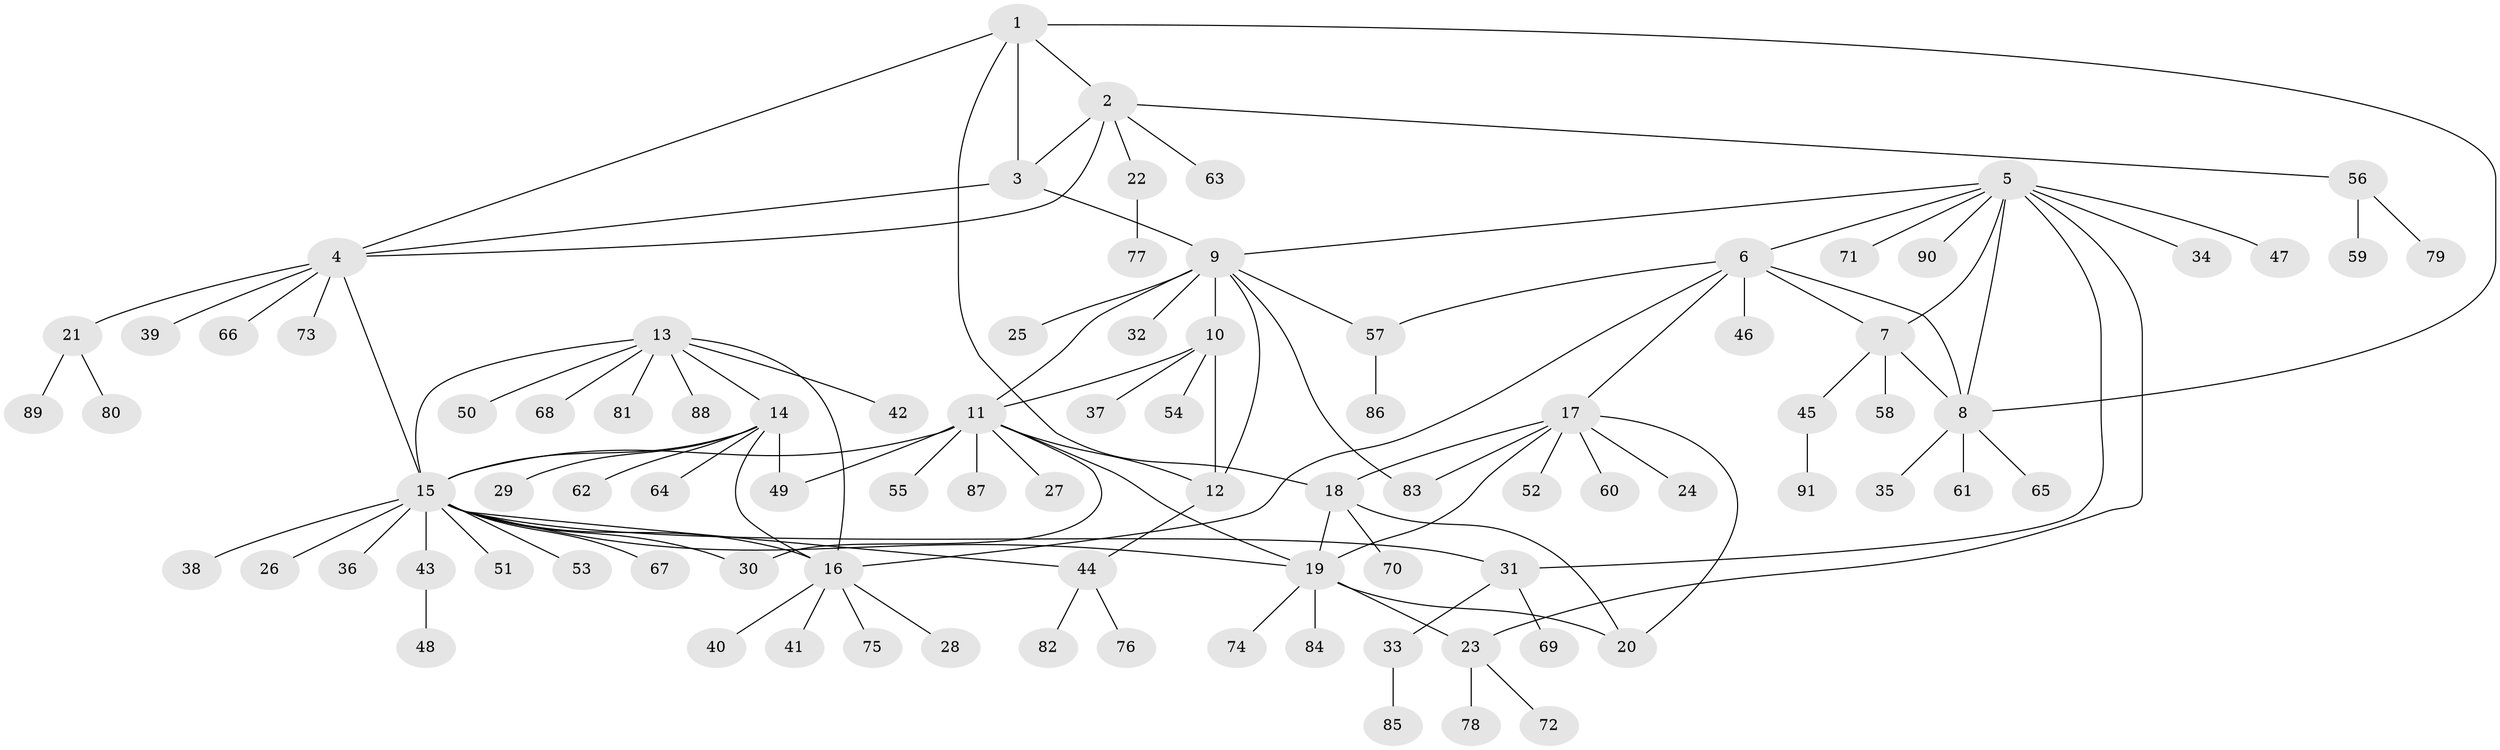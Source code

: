 // coarse degree distribution, {5: 0.10869565217391304, 6: 0.10869565217391304, 4: 0.06521739130434782, 1: 0.5217391304347826, 14: 0.021739130434782608, 2: 0.08695652173913043, 7: 0.021739130434782608, 3: 0.043478260869565216, 8: 0.021739130434782608}
// Generated by graph-tools (version 1.1) at 2025/37/03/04/25 23:37:51]
// undirected, 91 vertices, 118 edges
graph export_dot {
  node [color=gray90,style=filled];
  1;
  2;
  3;
  4;
  5;
  6;
  7;
  8;
  9;
  10;
  11;
  12;
  13;
  14;
  15;
  16;
  17;
  18;
  19;
  20;
  21;
  22;
  23;
  24;
  25;
  26;
  27;
  28;
  29;
  30;
  31;
  32;
  33;
  34;
  35;
  36;
  37;
  38;
  39;
  40;
  41;
  42;
  43;
  44;
  45;
  46;
  47;
  48;
  49;
  50;
  51;
  52;
  53;
  54;
  55;
  56;
  57;
  58;
  59;
  60;
  61;
  62;
  63;
  64;
  65;
  66;
  67;
  68;
  69;
  70;
  71;
  72;
  73;
  74;
  75;
  76;
  77;
  78;
  79;
  80;
  81;
  82;
  83;
  84;
  85;
  86;
  87;
  88;
  89;
  90;
  91;
  1 -- 2;
  1 -- 3;
  1 -- 4;
  1 -- 8;
  1 -- 18;
  2 -- 3;
  2 -- 4;
  2 -- 22;
  2 -- 56;
  2 -- 63;
  3 -- 4;
  3 -- 9;
  4 -- 15;
  4 -- 21;
  4 -- 39;
  4 -- 66;
  4 -- 73;
  5 -- 6;
  5 -- 7;
  5 -- 8;
  5 -- 9;
  5 -- 23;
  5 -- 31;
  5 -- 34;
  5 -- 47;
  5 -- 71;
  5 -- 90;
  6 -- 7;
  6 -- 8;
  6 -- 16;
  6 -- 17;
  6 -- 46;
  6 -- 57;
  7 -- 8;
  7 -- 45;
  7 -- 58;
  8 -- 35;
  8 -- 61;
  8 -- 65;
  9 -- 10;
  9 -- 11;
  9 -- 12;
  9 -- 25;
  9 -- 32;
  9 -- 57;
  9 -- 83;
  10 -- 11;
  10 -- 12;
  10 -- 37;
  10 -- 54;
  11 -- 12;
  11 -- 15;
  11 -- 19;
  11 -- 27;
  11 -- 30;
  11 -- 49;
  11 -- 55;
  11 -- 87;
  12 -- 44;
  13 -- 14;
  13 -- 15;
  13 -- 16;
  13 -- 42;
  13 -- 50;
  13 -- 68;
  13 -- 81;
  13 -- 88;
  14 -- 15;
  14 -- 16;
  14 -- 29;
  14 -- 49;
  14 -- 62;
  14 -- 64;
  15 -- 16;
  15 -- 19;
  15 -- 26;
  15 -- 30;
  15 -- 31;
  15 -- 36;
  15 -- 38;
  15 -- 43;
  15 -- 44;
  15 -- 51;
  15 -- 53;
  15 -- 67;
  16 -- 28;
  16 -- 40;
  16 -- 41;
  16 -- 75;
  17 -- 18;
  17 -- 19;
  17 -- 20;
  17 -- 24;
  17 -- 52;
  17 -- 60;
  17 -- 83;
  18 -- 19;
  18 -- 20;
  18 -- 70;
  19 -- 20;
  19 -- 23;
  19 -- 74;
  19 -- 84;
  21 -- 80;
  21 -- 89;
  22 -- 77;
  23 -- 72;
  23 -- 78;
  31 -- 33;
  31 -- 69;
  33 -- 85;
  43 -- 48;
  44 -- 76;
  44 -- 82;
  45 -- 91;
  56 -- 59;
  56 -- 79;
  57 -- 86;
}
